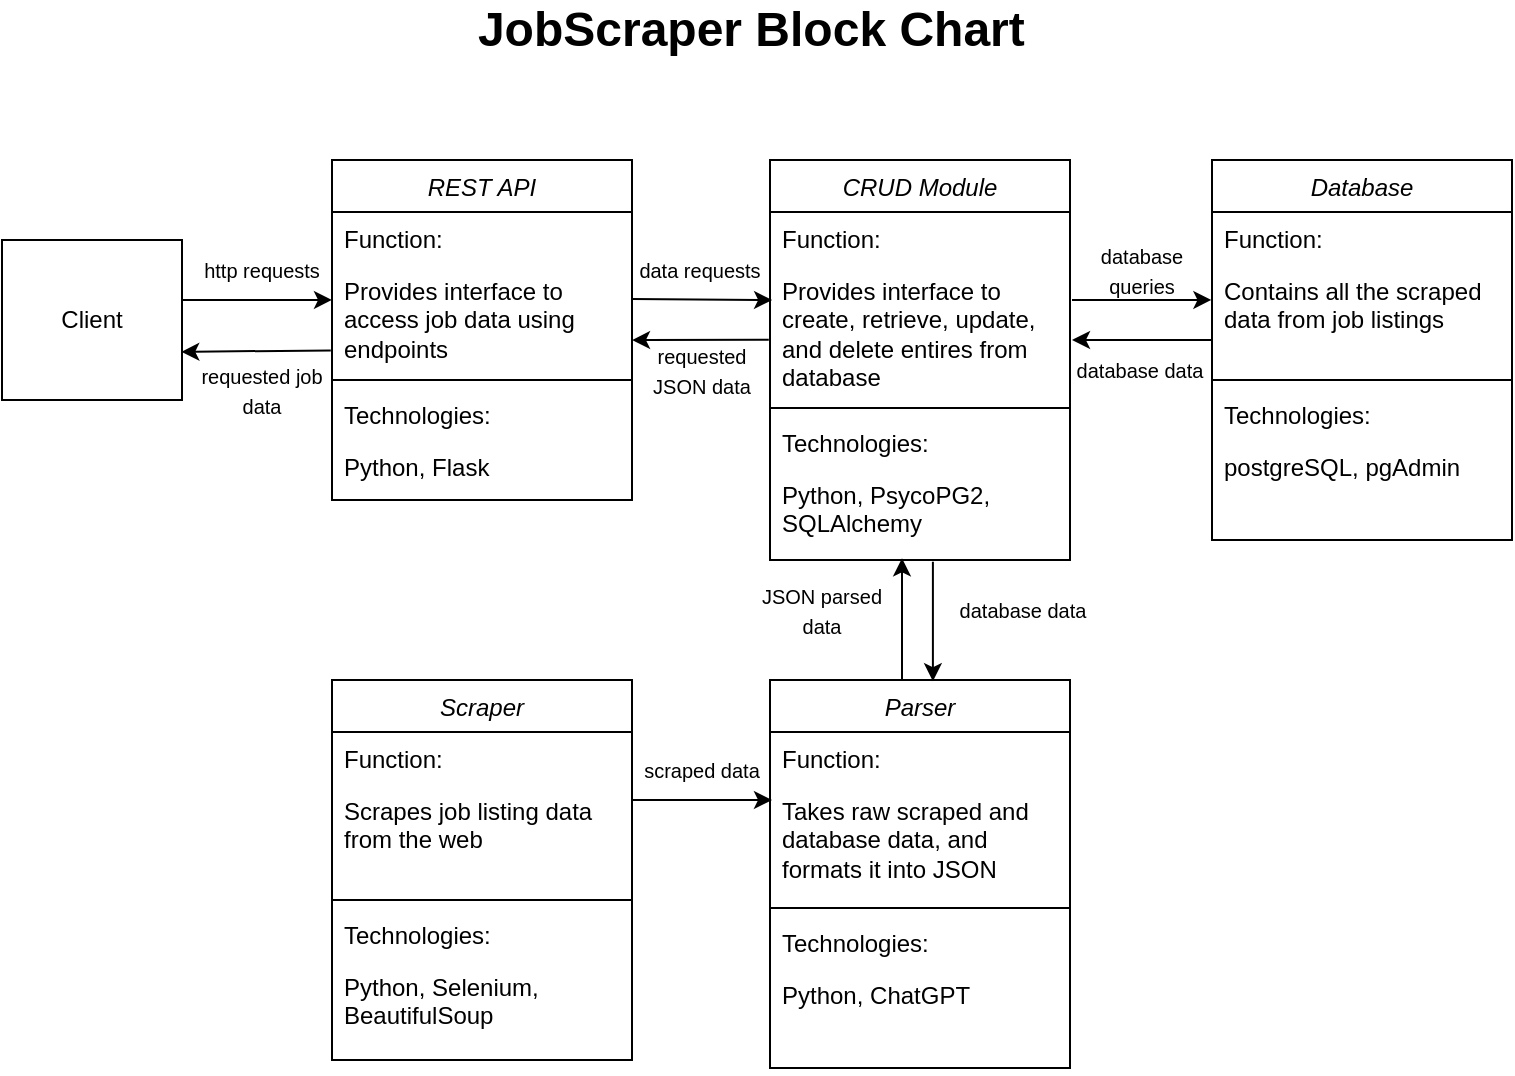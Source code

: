 <mxfile version="20.8.16" type="device"><diagram id="C5RBs43oDa-KdzZeNtuy" name="Page-1"><mxGraphModel dx="980" dy="601" grid="1" gridSize="10" guides="1" tooltips="1" connect="1" arrows="1" fold="1" page="1" pageScale="1" pageWidth="291" pageHeight="413" math="0" shadow="0"><root><mxCell id="WIyWlLk6GJQsqaUBKTNV-0"/><mxCell id="WIyWlLk6GJQsqaUBKTNV-1" parent="WIyWlLk6GJQsqaUBKTNV-0"/><mxCell id="zkfFHV4jXpPFQw0GAbJ--0" value="REST API" style="swimlane;fontStyle=2;align=center;verticalAlign=top;childLayout=stackLayout;horizontal=1;startSize=26;horizontalStack=0;resizeParent=1;resizeLast=0;collapsible=1;marginBottom=0;rounded=0;shadow=0;strokeWidth=1;" parent="WIyWlLk6GJQsqaUBKTNV-1" vertex="1"><mxGeometry x="224" y="160" width="150" height="170" as="geometry"><mxRectangle x="230" y="200" width="160" height="26" as="alternateBounds"/></mxGeometry></mxCell><mxCell id="vBiKg5w_jAs7H22QOjXE-8" value="Function:" style="text;align=left;verticalAlign=top;spacingLeft=4;spacingRight=4;overflow=hidden;rotatable=0;points=[[0,0.5],[1,0.5]];portConstraint=eastwest;" parent="zkfFHV4jXpPFQw0GAbJ--0" vertex="1"><mxGeometry y="26" width="150" height="26" as="geometry"/></mxCell><mxCell id="zkfFHV4jXpPFQw0GAbJ--1" value="Provides interface to access job data using endpoints" style="text;align=left;verticalAlign=top;spacingLeft=4;spacingRight=4;overflow=hidden;rotatable=0;points=[[0,0.5],[1,0.5]];portConstraint=eastwest;whiteSpace=wrap;" parent="zkfFHV4jXpPFQw0GAbJ--0" vertex="1"><mxGeometry y="52" width="150" height="54" as="geometry"/></mxCell><mxCell id="zkfFHV4jXpPFQw0GAbJ--4" value="" style="line;html=1;strokeWidth=1;align=left;verticalAlign=middle;spacingTop=-1;spacingLeft=3;spacingRight=3;rotatable=0;labelPosition=right;points=[];portConstraint=eastwest;" parent="zkfFHV4jXpPFQw0GAbJ--0" vertex="1"><mxGeometry y="106" width="150" height="8" as="geometry"/></mxCell><mxCell id="zkfFHV4jXpPFQw0GAbJ--5" value="Technologies:" style="text;align=left;verticalAlign=top;spacingLeft=4;spacingRight=4;overflow=hidden;rotatable=0;points=[[0,0.5],[1,0.5]];portConstraint=eastwest;" parent="zkfFHV4jXpPFQw0GAbJ--0" vertex="1"><mxGeometry y="114" width="150" height="26" as="geometry"/></mxCell><mxCell id="vBiKg5w_jAs7H22QOjXE-9" value="Python, Flask" style="text;align=left;verticalAlign=top;spacingLeft=4;spacingRight=4;overflow=hidden;rotatable=0;points=[[0,0.5],[1,0.5]];portConstraint=eastwest;whiteSpace=wrap;" parent="zkfFHV4jXpPFQw0GAbJ--0" vertex="1"><mxGeometry y="140" width="150" height="30" as="geometry"/></mxCell><mxCell id="vBiKg5w_jAs7H22QOjXE-0" value="&lt;font style=&quot;font-size: 24px;&quot;&gt;&lt;b&gt;JobScraper Block Chart&amp;nbsp;&lt;/b&gt;&lt;/font&gt;" style="text;html=1;strokeColor=none;fillColor=none;align=center;verticalAlign=middle;whiteSpace=wrap;rounded=0;" parent="WIyWlLk6GJQsqaUBKTNV-1" vertex="1"><mxGeometry x="277" y="80" width="320" height="30" as="geometry"/></mxCell><mxCell id="vBiKg5w_jAs7H22QOjXE-16" value="Database" style="swimlane;fontStyle=2;align=center;verticalAlign=top;childLayout=stackLayout;horizontal=1;startSize=26;horizontalStack=0;resizeParent=1;resizeLast=0;collapsible=1;marginBottom=0;rounded=0;shadow=0;strokeWidth=1;" parent="WIyWlLk6GJQsqaUBKTNV-1" vertex="1"><mxGeometry x="664" y="160" width="150" height="190" as="geometry"><mxRectangle x="230" y="200" width="160" height="26" as="alternateBounds"/></mxGeometry></mxCell><mxCell id="vBiKg5w_jAs7H22QOjXE-17" value="Function:" style="text;align=left;verticalAlign=top;spacingLeft=4;spacingRight=4;overflow=hidden;rotatable=0;points=[[0,0.5],[1,0.5]];portConstraint=eastwest;" parent="vBiKg5w_jAs7H22QOjXE-16" vertex="1"><mxGeometry y="26" width="150" height="26" as="geometry"/></mxCell><mxCell id="vBiKg5w_jAs7H22QOjXE-18" value="Contains all the scraped data from job listings" style="text;align=left;verticalAlign=top;spacingLeft=4;spacingRight=4;overflow=hidden;rotatable=0;points=[[0,0.5],[1,0.5]];portConstraint=eastwest;whiteSpace=wrap;" parent="vBiKg5w_jAs7H22QOjXE-16" vertex="1"><mxGeometry y="52" width="150" height="54" as="geometry"/></mxCell><mxCell id="vBiKg5w_jAs7H22QOjXE-19" value="" style="line;html=1;strokeWidth=1;align=left;verticalAlign=middle;spacingTop=-1;spacingLeft=3;spacingRight=3;rotatable=0;labelPosition=right;points=[];portConstraint=eastwest;" parent="vBiKg5w_jAs7H22QOjXE-16" vertex="1"><mxGeometry y="106" width="150" height="8" as="geometry"/></mxCell><mxCell id="vBiKg5w_jAs7H22QOjXE-20" value="Technologies:" style="text;align=left;verticalAlign=top;spacingLeft=4;spacingRight=4;overflow=hidden;rotatable=0;points=[[0,0.5],[1,0.5]];portConstraint=eastwest;" parent="vBiKg5w_jAs7H22QOjXE-16" vertex="1"><mxGeometry y="114" width="150" height="26" as="geometry"/></mxCell><mxCell id="vBiKg5w_jAs7H22QOjXE-21" value="postgreSQL, pgAdmin" style="text;align=left;verticalAlign=top;spacingLeft=4;spacingRight=4;overflow=hidden;rotatable=0;points=[[0,0.5],[1,0.5]];portConstraint=eastwest;whiteSpace=wrap;" parent="vBiKg5w_jAs7H22QOjXE-16" vertex="1"><mxGeometry y="140" width="150" height="30" as="geometry"/></mxCell><mxCell id="vBiKg5w_jAs7H22QOjXE-22" value="Scraper" style="swimlane;fontStyle=2;align=center;verticalAlign=top;childLayout=stackLayout;horizontal=1;startSize=26;horizontalStack=0;resizeParent=1;resizeLast=0;collapsible=1;marginBottom=0;rounded=0;shadow=0;strokeWidth=1;" parent="WIyWlLk6GJQsqaUBKTNV-1" vertex="1"><mxGeometry x="224" y="420" width="150" height="190" as="geometry"><mxRectangle x="230" y="200" width="160" height="26" as="alternateBounds"/></mxGeometry></mxCell><mxCell id="vBiKg5w_jAs7H22QOjXE-23" value="Function:" style="text;align=left;verticalAlign=top;spacingLeft=4;spacingRight=4;overflow=hidden;rotatable=0;points=[[0,0.5],[1,0.5]];portConstraint=eastwest;" parent="vBiKg5w_jAs7H22QOjXE-22" vertex="1"><mxGeometry y="26" width="150" height="26" as="geometry"/></mxCell><mxCell id="vBiKg5w_jAs7H22QOjXE-24" value="Scrapes job listing data from the web" style="text;align=left;verticalAlign=top;spacingLeft=4;spacingRight=4;overflow=hidden;rotatable=0;points=[[0,0.5],[1,0.5]];portConstraint=eastwest;whiteSpace=wrap;" parent="vBiKg5w_jAs7H22QOjXE-22" vertex="1"><mxGeometry y="52" width="150" height="54" as="geometry"/></mxCell><mxCell id="vBiKg5w_jAs7H22QOjXE-25" value="" style="line;html=1;strokeWidth=1;align=left;verticalAlign=middle;spacingTop=-1;spacingLeft=3;spacingRight=3;rotatable=0;labelPosition=right;points=[];portConstraint=eastwest;" parent="vBiKg5w_jAs7H22QOjXE-22" vertex="1"><mxGeometry y="106" width="150" height="8" as="geometry"/></mxCell><mxCell id="vBiKg5w_jAs7H22QOjXE-26" value="Technologies:" style="text;align=left;verticalAlign=top;spacingLeft=4;spacingRight=4;overflow=hidden;rotatable=0;points=[[0,0.5],[1,0.5]];portConstraint=eastwest;" parent="vBiKg5w_jAs7H22QOjXE-22" vertex="1"><mxGeometry y="114" width="150" height="26" as="geometry"/></mxCell><mxCell id="vBiKg5w_jAs7H22QOjXE-27" value="Python, Selenium, BeautifulSoup" style="text;align=left;verticalAlign=top;spacingLeft=4;spacingRight=4;overflow=hidden;rotatable=0;points=[[0,0.5],[1,0.5]];portConstraint=eastwest;whiteSpace=wrap;" parent="vBiKg5w_jAs7H22QOjXE-22" vertex="1"><mxGeometry y="140" width="150" height="50" as="geometry"/></mxCell><mxCell id="vBiKg5w_jAs7H22QOjXE-31" value="Parser" style="swimlane;fontStyle=2;align=center;verticalAlign=top;childLayout=stackLayout;horizontal=1;startSize=26;horizontalStack=0;resizeParent=1;resizeLast=0;collapsible=1;marginBottom=0;rounded=0;shadow=0;strokeWidth=1;" parent="WIyWlLk6GJQsqaUBKTNV-1" vertex="1"><mxGeometry x="443" y="420" width="150" height="194" as="geometry"><mxRectangle x="230" y="200" width="160" height="26" as="alternateBounds"/></mxGeometry></mxCell><mxCell id="vBiKg5w_jAs7H22QOjXE-32" value="Function:" style="text;align=left;verticalAlign=top;spacingLeft=4;spacingRight=4;overflow=hidden;rotatable=0;points=[[0,0.5],[1,0.5]];portConstraint=eastwest;" parent="vBiKg5w_jAs7H22QOjXE-31" vertex="1"><mxGeometry y="26" width="150" height="26" as="geometry"/></mxCell><mxCell id="vBiKg5w_jAs7H22QOjXE-33" value="Takes raw scraped and database data, and formats it into JSON" style="text;align=left;verticalAlign=top;spacingLeft=4;spacingRight=4;overflow=hidden;rotatable=0;points=[[0,0.5],[1,0.5]];portConstraint=eastwest;whiteSpace=wrap;" parent="vBiKg5w_jAs7H22QOjXE-31" vertex="1"><mxGeometry y="52" width="150" height="58" as="geometry"/></mxCell><mxCell id="vBiKg5w_jAs7H22QOjXE-34" value="" style="line;html=1;strokeWidth=1;align=left;verticalAlign=middle;spacingTop=-1;spacingLeft=3;spacingRight=3;rotatable=0;labelPosition=right;points=[];portConstraint=eastwest;" parent="vBiKg5w_jAs7H22QOjXE-31" vertex="1"><mxGeometry y="110" width="150" height="8" as="geometry"/></mxCell><mxCell id="vBiKg5w_jAs7H22QOjXE-35" value="Technologies:" style="text;align=left;verticalAlign=top;spacingLeft=4;spacingRight=4;overflow=hidden;rotatable=0;points=[[0,0.5],[1,0.5]];portConstraint=eastwest;" parent="vBiKg5w_jAs7H22QOjXE-31" vertex="1"><mxGeometry y="118" width="150" height="26" as="geometry"/></mxCell><mxCell id="vBiKg5w_jAs7H22QOjXE-36" value="Python, ChatGPT" style="text;align=left;verticalAlign=top;spacingLeft=4;spacingRight=4;overflow=hidden;rotatable=0;points=[[0,0.5],[1,0.5]];portConstraint=eastwest;whiteSpace=wrap;" parent="vBiKg5w_jAs7H22QOjXE-31" vertex="1"><mxGeometry y="144" width="150" height="50" as="geometry"/></mxCell><mxCell id="vBiKg5w_jAs7H22QOjXE-37" value="CRUD Module" style="swimlane;fontStyle=2;align=center;verticalAlign=top;childLayout=stackLayout;horizontal=1;startSize=26;horizontalStack=0;resizeParent=1;resizeLast=0;collapsible=1;marginBottom=0;rounded=0;shadow=0;strokeWidth=1;" parent="WIyWlLk6GJQsqaUBKTNV-1" vertex="1"><mxGeometry x="443" y="160" width="150" height="200" as="geometry"><mxRectangle x="230" y="200" width="160" height="26" as="alternateBounds"/></mxGeometry></mxCell><mxCell id="vBiKg5w_jAs7H22QOjXE-38" value="Function:" style="text;align=left;verticalAlign=top;spacingLeft=4;spacingRight=4;overflow=hidden;rotatable=0;points=[[0,0.5],[1,0.5]];portConstraint=eastwest;" parent="vBiKg5w_jAs7H22QOjXE-37" vertex="1"><mxGeometry y="26" width="150" height="26" as="geometry"/></mxCell><mxCell id="vBiKg5w_jAs7H22QOjXE-39" value="Provides interface to create, retrieve, update, and delete entires from database" style="text;align=left;verticalAlign=top;spacingLeft=4;spacingRight=4;overflow=hidden;rotatable=0;points=[[0,0.5],[1,0.5]];portConstraint=eastwest;whiteSpace=wrap;" parent="vBiKg5w_jAs7H22QOjXE-37" vertex="1"><mxGeometry y="52" width="150" height="68" as="geometry"/></mxCell><mxCell id="vBiKg5w_jAs7H22QOjXE-40" value="" style="line;html=1;strokeWidth=1;align=left;verticalAlign=middle;spacingTop=-1;spacingLeft=3;spacingRight=3;rotatable=0;labelPosition=right;points=[];portConstraint=eastwest;" parent="vBiKg5w_jAs7H22QOjXE-37" vertex="1"><mxGeometry y="120" width="150" height="8" as="geometry"/></mxCell><mxCell id="vBiKg5w_jAs7H22QOjXE-41" value="Technologies:" style="text;align=left;verticalAlign=top;spacingLeft=4;spacingRight=4;overflow=hidden;rotatable=0;points=[[0,0.5],[1,0.5]];portConstraint=eastwest;" parent="vBiKg5w_jAs7H22QOjXE-37" vertex="1"><mxGeometry y="128" width="150" height="26" as="geometry"/></mxCell><mxCell id="vBiKg5w_jAs7H22QOjXE-42" value="Python, PsycoPG2, SQLAlchemy" style="text;align=left;verticalAlign=top;spacingLeft=4;spacingRight=4;overflow=hidden;rotatable=0;points=[[0,0.5],[1,0.5]];portConstraint=eastwest;whiteSpace=wrap;" parent="vBiKg5w_jAs7H22QOjXE-37" vertex="1"><mxGeometry y="154" width="150" height="46" as="geometry"/></mxCell><mxCell id="vBiKg5w_jAs7H22QOjXE-48" value="" style="endArrow=classic;html=1;rounded=0;fontSize=12;exitX=0;exitY=1;exitDx=0;exitDy=0;entryX=1;entryY=1;entryDx=0;entryDy=0;" parent="WIyWlLk6GJQsqaUBKTNV-1" source="vBiKg5w_jAs7H22QOjXE-52" target="vBiKg5w_jAs7H22QOjXE-52" edge="1"><mxGeometry width="50" height="50" relative="1" as="geometry"><mxPoint x="464" y="370" as="sourcePoint"/><mxPoint x="514" y="320" as="targetPoint"/></mxGeometry></mxCell><mxCell id="vBiKg5w_jAs7H22QOjXE-50" value="" style="endArrow=classic;html=1;rounded=0;fontSize=12;exitX=0.5;exitY=0;exitDx=0;exitDy=0;entryX=0.5;entryY=0.981;entryDx=0;entryDy=0;entryPerimeter=0;" parent="WIyWlLk6GJQsqaUBKTNV-1" edge="1"><mxGeometry width="50" height="50" relative="1" as="geometry"><mxPoint x="509" y="420" as="sourcePoint"/><mxPoint x="509" y="359.126" as="targetPoint"/></mxGeometry></mxCell><mxCell id="vBiKg5w_jAs7H22QOjXE-51" value="" style="endArrow=classic;html=1;rounded=0;fontSize=12;exitX=0.603;exitY=1.019;exitDx=0;exitDy=0;exitPerimeter=0;entryX=0.603;entryY=0.003;entryDx=0;entryDy=0;entryPerimeter=0;" parent="WIyWlLk6GJQsqaUBKTNV-1" edge="1"><mxGeometry width="50" height="50" relative="1" as="geometry"><mxPoint x="524.45" y="360.874" as="sourcePoint"/><mxPoint x="524.45" y="420.612" as="targetPoint"/></mxGeometry></mxCell><mxCell id="vBiKg5w_jAs7H22QOjXE-52" value="&lt;font style=&quot;font-size: 10px;&quot;&gt;scraped data&lt;/font&gt;" style="text;html=1;strokeColor=none;fillColor=none;align=center;verticalAlign=middle;whiteSpace=wrap;rounded=0;fontSize=12;" parent="WIyWlLk6GJQsqaUBKTNV-1" vertex="1"><mxGeometry x="374" y="450" width="70" height="30" as="geometry"/></mxCell><mxCell id="vBiKg5w_jAs7H22QOjXE-53" value="&lt;font style=&quot;font-size: 10px;&quot;&gt;JSON parsed data&lt;/font&gt;" style="text;html=1;strokeColor=none;fillColor=none;align=center;verticalAlign=middle;whiteSpace=wrap;rounded=0;fontSize=12;" parent="WIyWlLk6GJQsqaUBKTNV-1" vertex="1"><mxGeometry x="434" y="370" width="70" height="30" as="geometry"/></mxCell><mxCell id="vBiKg5w_jAs7H22QOjXE-54" value="&lt;font style=&quot;font-size: 10px;&quot;&gt;database data&lt;/font&gt;" style="text;html=1;strokeColor=none;fillColor=none;align=center;verticalAlign=middle;whiteSpace=wrap;rounded=0;fontSize=12;" parent="WIyWlLk6GJQsqaUBKTNV-1" vertex="1"><mxGeometry x="534" y="370" width="71" height="30" as="geometry"/></mxCell><mxCell id="vBiKg5w_jAs7H22QOjXE-55" value="&lt;font style=&quot;font-size: 10px;&quot;&gt;database queries&lt;/font&gt;" style="text;html=1;strokeColor=none;fillColor=none;align=center;verticalAlign=middle;whiteSpace=wrap;rounded=0;fontSize=12;" parent="WIyWlLk6GJQsqaUBKTNV-1" vertex="1"><mxGeometry x="594" y="200" width="70" height="30" as="geometry"/></mxCell><mxCell id="vBiKg5w_jAs7H22QOjXE-56" value="&lt;font style=&quot;font-size: 10px;&quot;&gt;database data&lt;/font&gt;" style="text;html=1;strokeColor=none;fillColor=none;align=center;verticalAlign=middle;whiteSpace=wrap;rounded=0;fontSize=12;" parent="WIyWlLk6GJQsqaUBKTNV-1" vertex="1"><mxGeometry x="593" y="250" width="70" height="30" as="geometry"/></mxCell><mxCell id="vBiKg5w_jAs7H22QOjXE-57" value="" style="endArrow=classic;html=1;rounded=0;fontSize=10;entryX=-0.002;entryY=0.333;entryDx=0;entryDy=0;entryPerimeter=0;" parent="WIyWlLk6GJQsqaUBKTNV-1" target="vBiKg5w_jAs7H22QOjXE-18" edge="1"><mxGeometry width="50" height="50" relative="1" as="geometry"><mxPoint x="594" y="230" as="sourcePoint"/><mxPoint x="664" y="230" as="targetPoint"/></mxGeometry></mxCell><mxCell id="vBiKg5w_jAs7H22QOjXE-58" value="" style="endArrow=classic;html=1;rounded=0;fontSize=10;exitX=0;exitY=0.704;exitDx=0;exitDy=0;exitPerimeter=0;" parent="WIyWlLk6GJQsqaUBKTNV-1" source="vBiKg5w_jAs7H22QOjXE-18" edge="1"><mxGeometry width="50" height="50" relative="1" as="geometry"><mxPoint x="654" y="270" as="sourcePoint"/><mxPoint x="594" y="250" as="targetPoint"/></mxGeometry></mxCell><mxCell id="vBiKg5w_jAs7H22QOjXE-60" value="" style="endArrow=classic;html=1;rounded=0;fontSize=10;exitX=0.999;exitY=0.325;exitDx=0;exitDy=0;exitPerimeter=0;entryX=0.007;entryY=0.265;entryDx=0;entryDy=0;entryPerimeter=0;" parent="WIyWlLk6GJQsqaUBKTNV-1" source="zkfFHV4jXpPFQw0GAbJ--1" target="vBiKg5w_jAs7H22QOjXE-39" edge="1"><mxGeometry width="50" height="50" relative="1" as="geometry"><mxPoint x="384" y="230" as="sourcePoint"/><mxPoint x="434" y="230" as="targetPoint"/></mxGeometry></mxCell><mxCell id="vBiKg5w_jAs7H22QOjXE-61" value="" style="endArrow=classic;html=1;rounded=0;fontSize=10;exitX=-0.004;exitY=0.557;exitDx=0;exitDy=0;exitPerimeter=0;entryX=1;entryY=0.704;entryDx=0;entryDy=0;entryPerimeter=0;" parent="WIyWlLk6GJQsqaUBKTNV-1" source="vBiKg5w_jAs7H22QOjXE-39" target="zkfFHV4jXpPFQw0GAbJ--1" edge="1"><mxGeometry width="50" height="50" relative="1" as="geometry"><mxPoint x="404" y="250" as="sourcePoint"/><mxPoint x="384" y="250" as="targetPoint"/></mxGeometry></mxCell><mxCell id="vBiKg5w_jAs7H22QOjXE-62" value="&lt;font style=&quot;font-size: 10px;&quot;&gt;data requests&lt;/font&gt;" style="text;html=1;strokeColor=none;fillColor=none;align=center;verticalAlign=middle;whiteSpace=wrap;rounded=0;fontSize=12;" parent="WIyWlLk6GJQsqaUBKTNV-1" vertex="1"><mxGeometry x="373" y="200" width="70" height="30" as="geometry"/></mxCell><mxCell id="vBiKg5w_jAs7H22QOjXE-63" value="&lt;font style=&quot;font-size: 10px;&quot;&gt;requested JSON data&lt;/font&gt;" style="text;html=1;strokeColor=none;fillColor=none;align=center;verticalAlign=middle;whiteSpace=wrap;rounded=0;fontSize=12;" parent="WIyWlLk6GJQsqaUBKTNV-1" vertex="1"><mxGeometry x="374" y="250" width="70" height="30" as="geometry"/></mxCell><mxCell id="vBiKg5w_jAs7H22QOjXE-67" value="" style="endArrow=classic;html=1;rounded=0;fontSize=10;entryX=0.996;entryY=0.699;entryDx=0;entryDy=0;entryPerimeter=0;exitX=-0.004;exitY=0.8;exitDx=0;exitDy=0;exitPerimeter=0;" parent="WIyWlLk6GJQsqaUBKTNV-1" source="zkfFHV4jXpPFQw0GAbJ--1" target="vBiKg5w_jAs7H22QOjXE-71" edge="1"><mxGeometry width="50" height="50" relative="1" as="geometry"><mxPoint x="204" y="260" as="sourcePoint"/><mxPoint x="154" y="255.016" as="targetPoint"/></mxGeometry></mxCell><mxCell id="vBiKg5w_jAs7H22QOjXE-68" value="&lt;font style=&quot;font-size: 10px;&quot;&gt;http&amp;nbsp;requests&lt;/font&gt;" style="text;html=1;strokeColor=none;fillColor=none;align=center;verticalAlign=middle;whiteSpace=wrap;rounded=0;fontSize=12;" parent="WIyWlLk6GJQsqaUBKTNV-1" vertex="1"><mxGeometry x="159" y="205" width="60" height="20" as="geometry"/></mxCell><mxCell id="vBiKg5w_jAs7H22QOjXE-69" value="&lt;font style=&quot;font-size: 10px;&quot;&gt;requested job data&lt;/font&gt;" style="text;html=1;strokeColor=none;fillColor=none;align=center;verticalAlign=middle;whiteSpace=wrap;rounded=0;fontSize=12;" parent="WIyWlLk6GJQsqaUBKTNV-1" vertex="1"><mxGeometry x="154" y="260" width="70" height="30" as="geometry"/></mxCell><mxCell id="vBiKg5w_jAs7H22QOjXE-70" value="" style="endArrow=classic;html=1;rounded=0;fontSize=10;entryX=0;entryY=0.333;entryDx=0;entryDy=0;entryPerimeter=0;exitX=1.002;exitY=0.375;exitDx=0;exitDy=0;exitPerimeter=0;" parent="WIyWlLk6GJQsqaUBKTNV-1" source="vBiKg5w_jAs7H22QOjXE-71" target="zkfFHV4jXpPFQw0GAbJ--1" edge="1"><mxGeometry width="50" height="50" relative="1" as="geometry"><mxPoint x="169" y="230" as="sourcePoint"/><mxPoint x="204" y="230" as="targetPoint"/></mxGeometry></mxCell><mxCell id="vBiKg5w_jAs7H22QOjXE-71" value="&lt;font style=&quot;font-size: 12px;&quot;&gt;Client&lt;/font&gt;" style="rounded=0;whiteSpace=wrap;html=1;fontSize=10;" parent="WIyWlLk6GJQsqaUBKTNV-1" vertex="1"><mxGeometry x="59" y="200" width="90" height="80" as="geometry"/></mxCell></root></mxGraphModel></diagram></mxfile>
